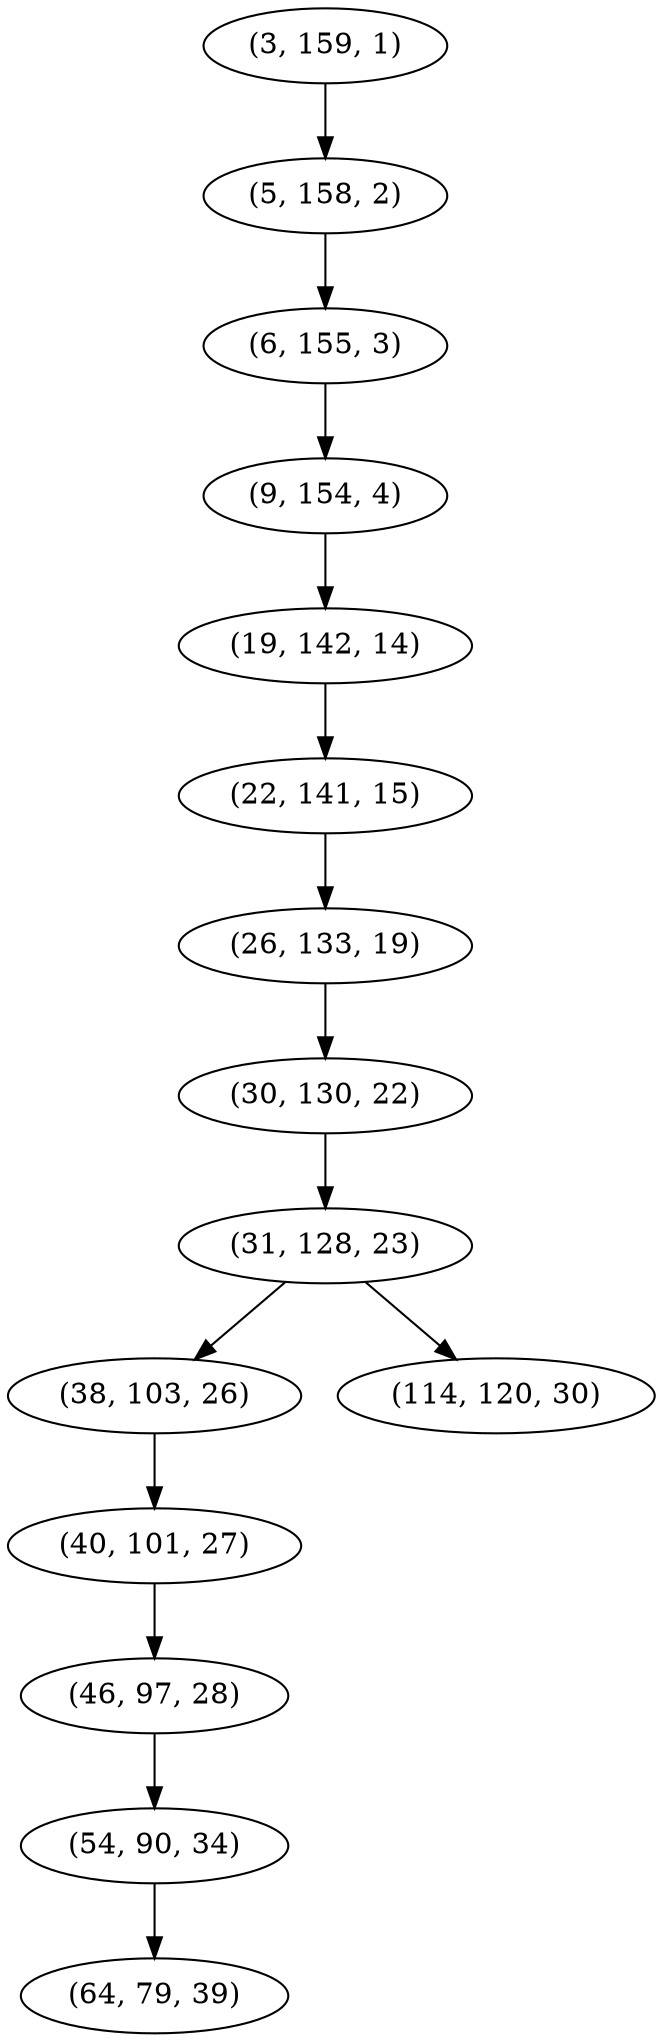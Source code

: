 digraph tree {
    "(3, 159, 1)";
    "(5, 158, 2)";
    "(6, 155, 3)";
    "(9, 154, 4)";
    "(19, 142, 14)";
    "(22, 141, 15)";
    "(26, 133, 19)";
    "(30, 130, 22)";
    "(31, 128, 23)";
    "(38, 103, 26)";
    "(40, 101, 27)";
    "(46, 97, 28)";
    "(54, 90, 34)";
    "(64, 79, 39)";
    "(114, 120, 30)";
    "(3, 159, 1)" -> "(5, 158, 2)";
    "(5, 158, 2)" -> "(6, 155, 3)";
    "(6, 155, 3)" -> "(9, 154, 4)";
    "(9, 154, 4)" -> "(19, 142, 14)";
    "(19, 142, 14)" -> "(22, 141, 15)";
    "(22, 141, 15)" -> "(26, 133, 19)";
    "(26, 133, 19)" -> "(30, 130, 22)";
    "(30, 130, 22)" -> "(31, 128, 23)";
    "(31, 128, 23)" -> "(38, 103, 26)";
    "(31, 128, 23)" -> "(114, 120, 30)";
    "(38, 103, 26)" -> "(40, 101, 27)";
    "(40, 101, 27)" -> "(46, 97, 28)";
    "(46, 97, 28)" -> "(54, 90, 34)";
    "(54, 90, 34)" -> "(64, 79, 39)";
}
